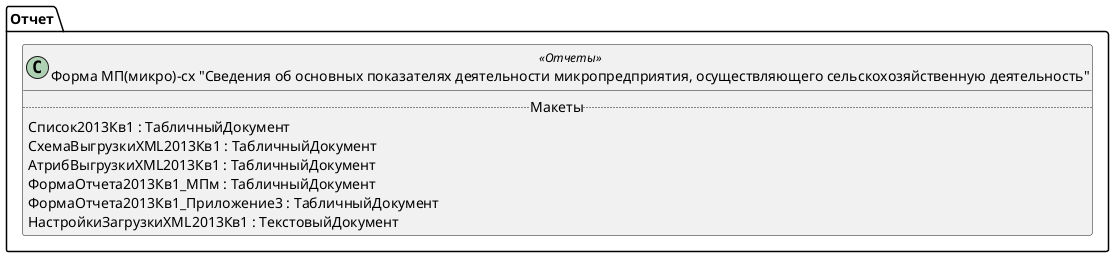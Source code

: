 ﻿@startuml РегламентированныйОтчетСтатистикаФормаМПмсх
'!include templates.wsd
'..\include templates.wsd
class Отчет.РегламентированныйОтчетСтатистикаФормаМПмсх as "Форма МП(микро)-сх "Сведения об основных показателях деятельности микропредприятия, осуществляющего сельскохозяйственную деятельность"" <<Отчеты>>
{
..Макеты..
Список2013Кв1 : ТабличныйДокумент
СхемаВыгрузкиXML2013Кв1 : ТабличныйДокумент
АтрибВыгрузкиXML2013Кв1 : ТабличныйДокумент
ФормаОтчета2013Кв1_МПм : ТабличныйДокумент
ФормаОтчета2013Кв1_Приложение3 : ТабличныйДокумент
НастройкиЗагрузкиXML2013Кв1 : ТекстовыйДокумент
}
@enduml
